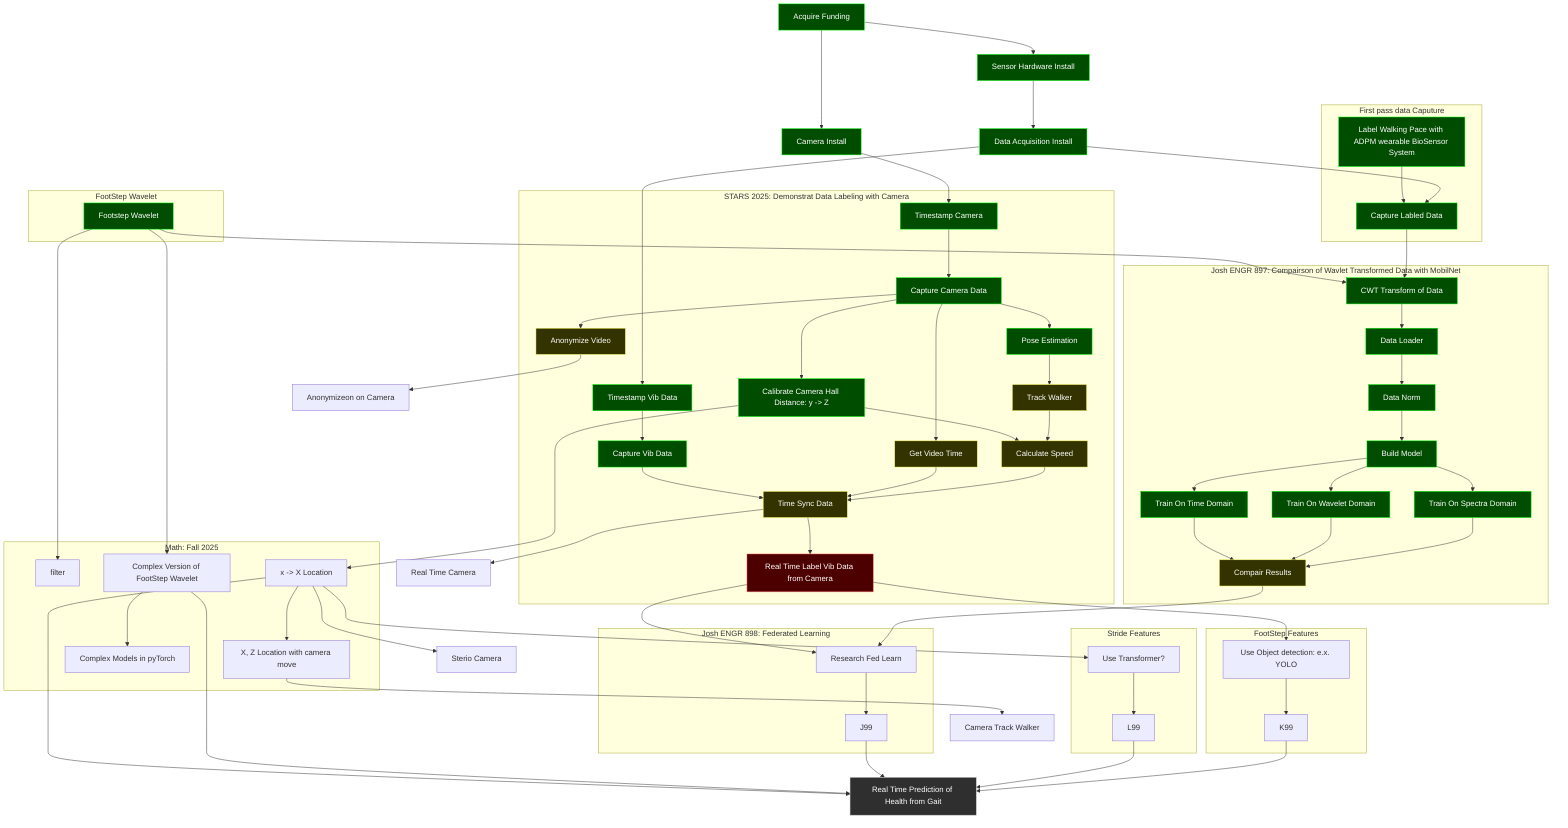 %% ─────────────────────────────────────────────
%% 📈 HOW TO PREVIEW THIS DIAGRAM:
%% → Right-click this file tab (not the content) → “Command Palette”
%% → Type: “Preview Mermaid Diagram”
%% ─────────────────────────────────────────────
graph TD
    classDef done fill:#004d00,stroke:#00ff00,color:#ffffff;
    classDef inprogress fill:#333300,stroke:#ffff66,color:#ffffff;
    classDef pending fill:#4d0000,stroke:#ff6666,color:#ffffff;
    classDef shared fill:#2f2f2f,stroke:#cccccc,color:#ffffff;

    A[Acquire Funding]

    %% Sensor Instalation
    A --> B1[Sensor Hardware Install]
    B1 --> B2[Data Acquisition Install]
    A --> B3[Camera Install]
    class A done;
    class B1 done;
    class B2 done;
    class B3 done;

    %% Data acquistion, Walking Pace Tagged
    subgraph First pass data Caputure
        C1[Label Walking Pace with ADPM wearable BioSensor System]
        C2[Capture Labled Data]
    end
    C1 --> C2
    B2 --> C2
    class C1 done;
    class C2 done;


    %% Footstep Wavelet
    subgraph FootStep Wavelet
        D1[Footstep Wavelet]
    end
    D1 --> E1
    class D1 done;


    %% Model Development, data transform
    C2 --> E1
    subgraph Josh ENGR 897: Compairson of Wavlet Transformed Data with MobilNet
        E1[CWT Transform of Data]
        class E1 done;
        E2[Data Loader]
        class E2 done;
        E3[Data Norm]
        class E3 done;
        E4[Build Model]
        class E4 done;
        E5[Train On Time Domain]
        class E5 done;
        E6[Train On Wavelet Domain]
        class E6 done;
        E7[Train On Spectra Domain]
        class E7 done;
        E8[Compair Results]
        class E8 inprogress;
    end
    E1 --> E2
    E2 --> E3
    E3 --> E4
    E4 --> E5
    E4 --> E6
    E4 --> E7
    E5-->E8
    E6-->E8
    E7-->E8


    %% Using Camera to label data
    %%E2 --> F1
    B2 --> G1
    B3 --> G2
    subgraph STARS 2025: Demonstrat Data Labeling with Camera
        G1[Timestamp Vib Data]
        class G1 done;
        G2[Timestamp Camera]
        class G2 done;
        H1[Capture Vib Data]
        class H1 done;
        H2[Capture Camera Data]
        class H2 done;
        H4[Anonymize Video]
        class H4 inprogress;
        H10[Get Video Time]
        class H10 inprogress;
        H3[Calibrate Camera Hall Distance: y -> Z]
        class H3 done;
        H5[Pose Estimation]
        class H5 done;
        H6[Track Walker]
        class H6 inprogress;
        H9[Calculate Speed]
        class H9 inprogress;
        H7[Time Sync Data]
        class H7 inprogress;
        H8[Real Time Label Vib Data from Camera]
        class H8 pending;
    end
    G1 --> H1
    G2 --> H2
    H1 --> H7
    H2 --> H4
    H2 --> H5
    H2 --> H3
    H2 --> H10
    H10 --> H7
    H5 --> H6
    H3 --> H9
    H6 --> H9
    H9 --> H7
    H7 --> H8

    %% From footstep wavelet
    D1 --> I1 
    D1 --> I4
    subgraph Math: Fall 2025
        I1[filter]
        I2[x -> X Location]
        I3[X, Z Location with camera move]
        I4[Complex Version of FootStep Wavelet]
        I5[Complex Models in pyTorch]
    end
    H3 --> I2
    I2 --> I3
    I4 --> I5


    H8 --> J1
    E8 --> J1
    subgraph Josh ENGR 898: Federated Learning
        J1[Research Fed Learn]
        J99
    end
    J1 --> J99

    H8 --> K1
    %%F1 --> K1
    subgraph FootStep Features
        K1[Use Object detection: e.x. YOLO]
        K99
    end
    K1 --> K99

    I2 -->L1
    subgraph Stride Features
        L1[Use Transformer?]
        L99
    end
    L1 --> L99

    %% Unphased issues
    I3 --> X1[Camera Track Walker]
    H4 --> X2[Anonymizeon on Camera]
    I2 --> X9[Sterio Camera]
    H7 --> X4[Real Time Camera]

    %% End Prodcut
    I2 --> Z
    I4 --> Z
    J99 --> Z
    L99 --> Z
    K99 --> Z
    Z[Real Time Prediction of Health from Gait]

    class Z shared;
